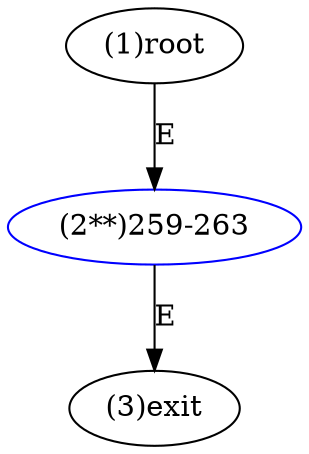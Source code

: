 digraph "" { 
1[ label="(1)root"];
2[ label="(2**)259-263",color=blue];
3[ label="(3)exit"];
1->2[ label="E"];
2->3[ label="E"];
}